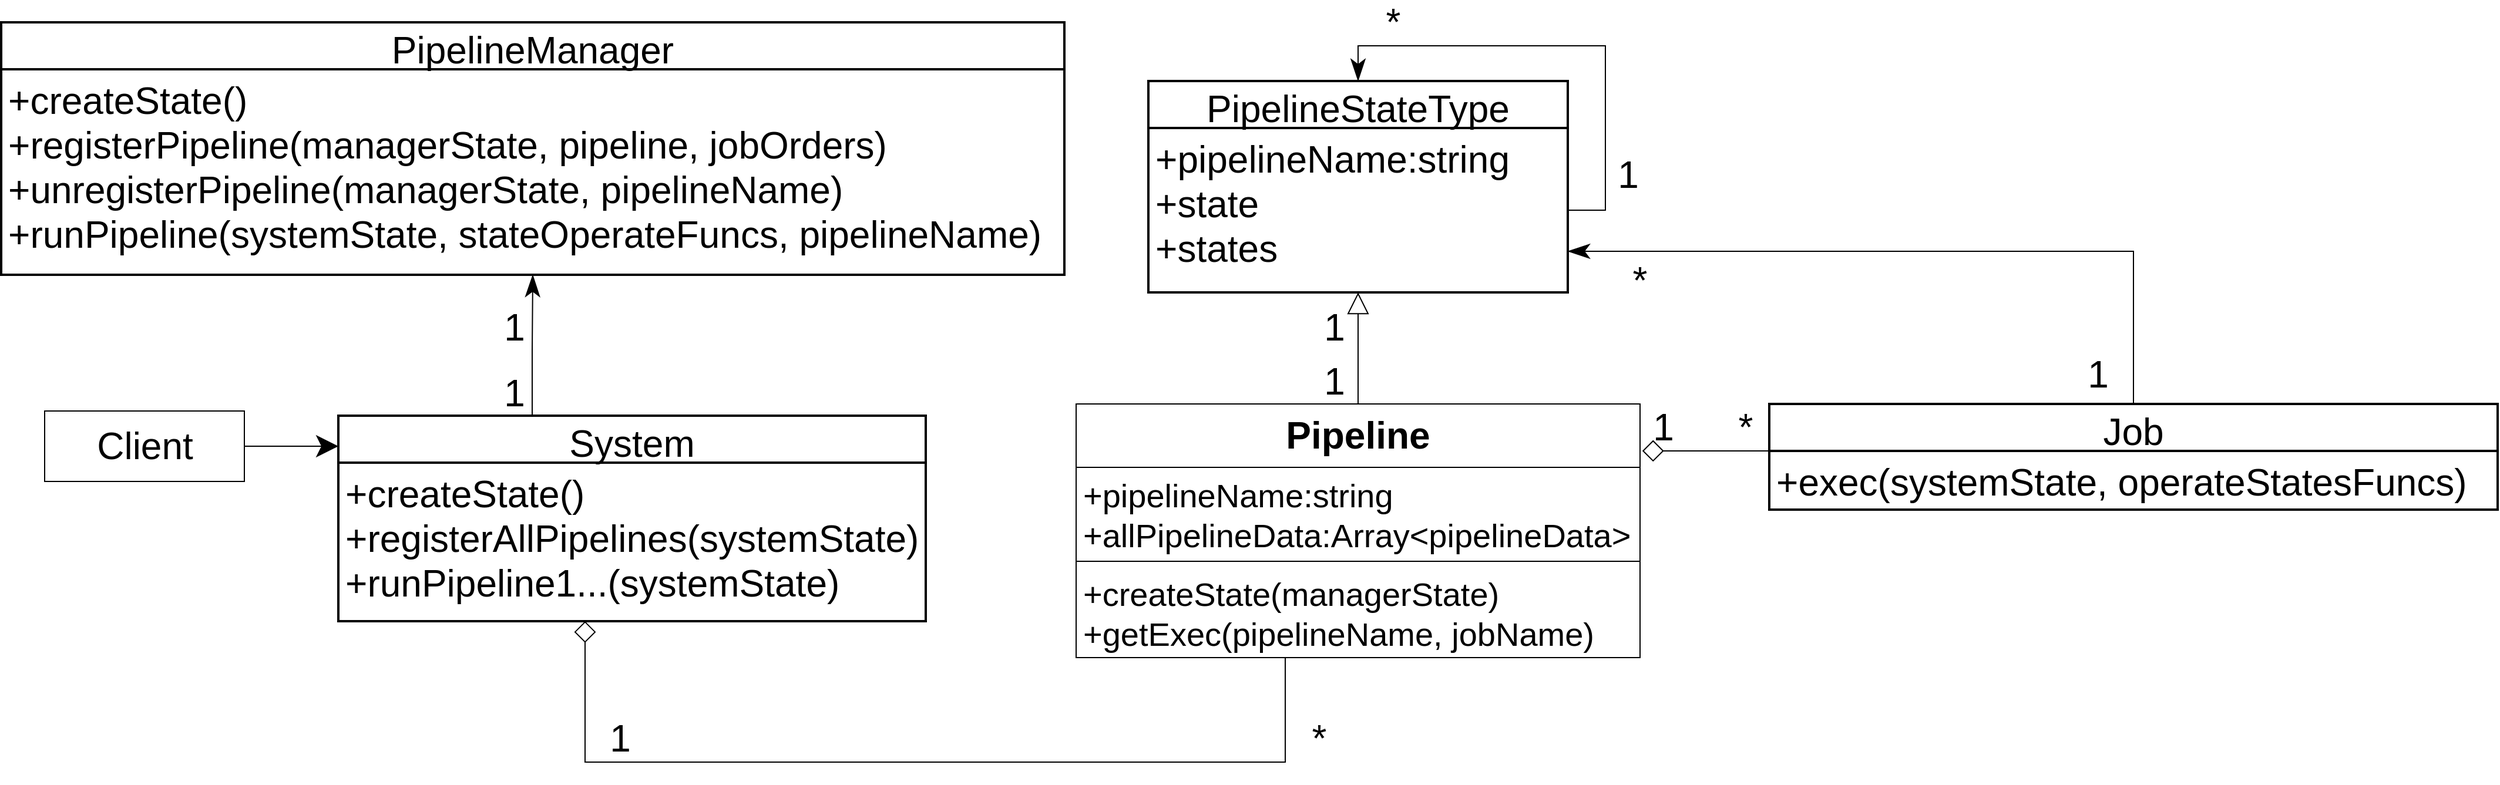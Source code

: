 <mxfile version="14.6.13" type="device"><diagram id="SdKAeuxboLakCr2Ia-L-" name="第 1 页"><mxGraphModel dx="3592" dy="3299" grid="1" gridSize="10" guides="1" tooltips="1" connect="1" arrows="1" fold="1" page="1" pageScale="1" pageWidth="827" pageHeight="1169" math="0" shadow="0"><root><mxCell id="0"/><mxCell id="1" parent="0"/><mxCell id="YkpAB-vfGUYQzHHeFM_L-6" style="edgeStyle=orthogonalEdgeStyle;rounded=0;orthogonalLoop=1;jettySize=auto;html=1;endArrow=none;endFill=0;startSize=16;endSize=16;startArrow=diamond;startFill=0;exitX=1.004;exitY=0.185;exitDx=0;exitDy=0;exitPerimeter=0;" parent="1" source="YkpAB-vfGUYQzHHeFM_L-51" edge="1"><mxGeometry relative="1" as="geometry"><mxPoint x="1138" y="195" as="sourcePoint"/><mxPoint x="1258" y="195" as="targetPoint"/></mxGeometry></mxCell><mxCell id="YkpAB-vfGUYQzHHeFM_L-75" style="edgeStyle=orthogonalEdgeStyle;rounded=0;orthogonalLoop=1;jettySize=auto;html=1;entryX=1;entryY=0.75;entryDx=0;entryDy=0;fontSize=28;endArrow=classicThin;endFill=1;startSize=16;endSize=16;exitX=0.5;exitY=0;exitDx=0;exitDy=0;" parent="1" source="YkpAB-vfGUYQzHHeFM_L-9" target="YkpAB-vfGUYQzHHeFM_L-72" edge="1"><mxGeometry relative="1" as="geometry"/></mxCell><mxCell id="YkpAB-vfGUYQzHHeFM_L-9" value="Job" style="swimlane;childLayout=stackLayout;horizontal=1;startSize=40;horizontalStack=0;rounded=0;fontSize=32;fontStyle=0;strokeWidth=2;resizeParent=0;resizeLast=1;shadow=0;dashed=0;align=center;" parent="1" vertex="1"><mxGeometry x="1258" y="155" width="620" height="90" as="geometry"/></mxCell><mxCell id="YkpAB-vfGUYQzHHeFM_L-10" value="+exec(systemState, operateStatesFuncs)" style="align=left;strokeColor=none;fillColor=none;spacingLeft=4;fontSize=32;verticalAlign=top;resizable=0;rotatable=0;part=1;" parent="YkpAB-vfGUYQzHHeFM_L-9" vertex="1"><mxGeometry y="40" width="620" height="50" as="geometry"/></mxCell><mxCell id="YkpAB-vfGUYQzHHeFM_L-14" value="PipelineManager" style="swimlane;childLayout=stackLayout;horizontal=1;startSize=40;horizontalStack=0;rounded=0;fontSize=32;fontStyle=0;strokeWidth=2;resizeParent=0;resizeLast=1;shadow=0;dashed=0;align=center;" parent="1" vertex="1"><mxGeometry x="-247" y="-170" width="905" height="215" as="geometry"/></mxCell><mxCell id="YkpAB-vfGUYQzHHeFM_L-15" value="+createState()&#10;+registerPipeline(managerState, pipeline, jobOrders)&#10;+unregisterPipeline(managerState, pipelineName)&#10;+runPipeline(systemState, stateOperateFuncs, pipelineName)" style="align=left;strokeColor=none;fillColor=none;spacingLeft=4;fontSize=32;verticalAlign=top;resizable=0;rotatable=0;part=1;" parent="YkpAB-vfGUYQzHHeFM_L-14" vertex="1"><mxGeometry y="40" width="905" height="175" as="geometry"/></mxCell><mxCell id="YkpAB-vfGUYQzHHeFM_L-20" value="&lt;font style=&quot;font-size: 32px&quot;&gt;1&lt;/font&gt;" style="text;html=1;strokeColor=none;fillColor=none;align=center;verticalAlign=middle;whiteSpace=wrap;rounded=0;" parent="1" vertex="1"><mxGeometry x="1148.0" y="165" width="40" height="20" as="geometry"/></mxCell><mxCell id="YkpAB-vfGUYQzHHeFM_L-21" value="&lt;font style=&quot;font-size: 32px&quot;&gt;*&lt;/font&gt;" style="text;html=1;strokeColor=none;fillColor=none;align=center;verticalAlign=middle;whiteSpace=wrap;rounded=0;" parent="1" vertex="1"><mxGeometry x="1218.0" y="165" width="40" height="20" as="geometry"/></mxCell><mxCell id="YkpAB-vfGUYQzHHeFM_L-73" style="edgeStyle=orthogonalEdgeStyle;rounded=0;orthogonalLoop=1;jettySize=auto;html=1;entryX=0.5;entryY=1;entryDx=0;entryDy=0;fontSize=28;endArrow=block;endFill=0;startSize=16;endSize=16;" parent="1" source="YkpAB-vfGUYQzHHeFM_L-51" target="YkpAB-vfGUYQzHHeFM_L-72" edge="1"><mxGeometry relative="1" as="geometry"/></mxCell><mxCell id="YkpAB-vfGUYQzHHeFM_L-51" value="Pipeline" style="swimlane;fontStyle=1;align=center;verticalAlign=top;childLayout=stackLayout;horizontal=1;startSize=54;horizontalStack=0;resizeParent=1;resizeParentMax=0;resizeLast=0;collapsible=1;marginBottom=0;fontSize=32;" parent="1" vertex="1"><mxGeometry x="668" y="155" width="480" height="216" as="geometry"/></mxCell><mxCell id="YkpAB-vfGUYQzHHeFM_L-52" value="+pipelineName:string&#10;+allPipelineData:Array&lt;pipelineData&gt;" style="text;strokeColor=none;fillColor=none;align=left;verticalAlign=top;spacingLeft=4;spacingRight=4;overflow=hidden;rotatable=0;points=[[0,0.5],[1,0.5]];portConstraint=eastwest;fontSize=28;" parent="YkpAB-vfGUYQzHHeFM_L-51" vertex="1"><mxGeometry y="54" width="480" height="76" as="geometry"/></mxCell><mxCell id="YkpAB-vfGUYQzHHeFM_L-53" value="" style="line;strokeWidth=1;fillColor=none;align=left;verticalAlign=middle;spacingTop=-1;spacingLeft=3;spacingRight=3;rotatable=0;labelPosition=right;points=[];portConstraint=eastwest;" parent="YkpAB-vfGUYQzHHeFM_L-51" vertex="1"><mxGeometry y="130" width="480" height="8" as="geometry"/></mxCell><mxCell id="YkpAB-vfGUYQzHHeFM_L-54" value="+createState(managerState)&#10;+getExec(pipelineName, jobName)" style="text;strokeColor=none;fillColor=none;align=left;verticalAlign=top;spacingLeft=4;spacingRight=4;overflow=hidden;rotatable=0;points=[[0,0.5],[1,0.5]];portConstraint=eastwest;fontSize=28;" parent="YkpAB-vfGUYQzHHeFM_L-51" vertex="1"><mxGeometry y="138" width="480" height="78" as="geometry"/></mxCell><mxCell id="YkpAB-vfGUYQzHHeFM_L-85" style="edgeStyle=orthogonalEdgeStyle;rounded=0;orthogonalLoop=1;jettySize=auto;html=1;entryX=0.5;entryY=1;entryDx=0;entryDy=0;fontSize=28;endArrow=classicThin;endFill=1;startSize=16;endSize=16;exitX=0.33;exitY=0.003;exitDx=0;exitDy=0;exitPerimeter=0;" parent="1" source="YkpAB-vfGUYQzHHeFM_L-61" target="YkpAB-vfGUYQzHHeFM_L-15" edge="1"><mxGeometry relative="1" as="geometry"><mxPoint x="220" y="150" as="sourcePoint"/><Array as="points"/></mxGeometry></mxCell><mxCell id="YkpAB-vfGUYQzHHeFM_L-61" value="System" style="swimlane;childLayout=stackLayout;horizontal=1;startSize=40;horizontalStack=0;rounded=0;fontSize=32;fontStyle=0;strokeWidth=2;resizeParent=0;resizeLast=1;shadow=0;dashed=0;align=center;" parent="1" vertex="1"><mxGeometry x="40" y="165" width="500" height="175" as="geometry"/></mxCell><mxCell id="YkpAB-vfGUYQzHHeFM_L-62" value="+createState()&#10;+registerAllPipelines(systemState)&#10;+runPipeline1...(systemState)" style="align=left;strokeColor=none;fillColor=none;spacingLeft=4;fontSize=32;verticalAlign=top;resizable=0;rotatable=0;part=1;" parent="YkpAB-vfGUYQzHHeFM_L-61" vertex="1"><mxGeometry y="40" width="500" height="135" as="geometry"/></mxCell><mxCell id="YkpAB-vfGUYQzHHeFM_L-64" style="edgeStyle=orthogonalEdgeStyle;rounded=0;orthogonalLoop=1;jettySize=auto;html=1;fontSize=28;endArrow=classic;endFill=1;startSize=16;endSize=16;" parent="1" source="YkpAB-vfGUYQzHHeFM_L-63" edge="1"><mxGeometry relative="1" as="geometry"><mxPoint x="40" y="191" as="targetPoint"/></mxGeometry></mxCell><mxCell id="YkpAB-vfGUYQzHHeFM_L-63" value="Client" style="html=1;fontSize=32;" parent="1" vertex="1"><mxGeometry x="-210" y="161.0" width="170" height="60" as="geometry"/></mxCell><mxCell id="YkpAB-vfGUYQzHHeFM_L-66" value="&lt;font style=&quot;font-size: 32px&quot;&gt;1&lt;/font&gt;" style="text;html=1;strokeColor=none;fillColor=none;align=center;verticalAlign=middle;whiteSpace=wrap;rounded=0;fontSize=28;" parent="1" vertex="1"><mxGeometry x="170.0" y="136" width="40" height="20" as="geometry"/></mxCell><mxCell id="YkpAB-vfGUYQzHHeFM_L-67" value="&lt;span style=&quot;font-size: 32px&quot;&gt;1&lt;/span&gt;" style="text;html=1;strokeColor=none;fillColor=none;align=center;verticalAlign=middle;whiteSpace=wrap;rounded=0;fontSize=28;" parent="1" vertex="1"><mxGeometry x="170.0" y="80" width="40" height="20" as="geometry"/></mxCell><mxCell id="YkpAB-vfGUYQzHHeFM_L-71" value="PipelineStateType" style="swimlane;childLayout=stackLayout;horizontal=1;startSize=40;horizontalStack=0;rounded=0;fontSize=32;fontStyle=0;strokeWidth=2;resizeParent=0;resizeLast=1;shadow=0;dashed=0;align=center;" parent="1" vertex="1"><mxGeometry x="729.5" y="-120" width="357" height="180" as="geometry"/></mxCell><mxCell id="YkpAB-vfGUYQzHHeFM_L-74" style="edgeStyle=orthogonalEdgeStyle;rounded=0;orthogonalLoop=1;jettySize=auto;html=1;entryX=0.5;entryY=0;entryDx=0;entryDy=0;fontSize=28;endArrow=classicThin;endFill=1;startSize=16;endSize=16;exitX=1;exitY=0.5;exitDx=0;exitDy=0;" parent="YkpAB-vfGUYQzHHeFM_L-71" source="YkpAB-vfGUYQzHHeFM_L-72" target="YkpAB-vfGUYQzHHeFM_L-71" edge="1"><mxGeometry relative="1" as="geometry"><Array as="points"><mxPoint x="389" y="110"/><mxPoint x="389" y="-30"/><mxPoint x="179" y="-30"/></Array></mxGeometry></mxCell><mxCell id="YkpAB-vfGUYQzHHeFM_L-72" value="+pipelineName:string&#10;+state&#10;+states" style="align=left;strokeColor=none;fillColor=none;spacingLeft=4;fontSize=32;verticalAlign=top;resizable=0;rotatable=0;part=1;" parent="YkpAB-vfGUYQzHHeFM_L-71" vertex="1"><mxGeometry y="40" width="357" height="140" as="geometry"/></mxCell><mxCell id="YkpAB-vfGUYQzHHeFM_L-76" style="edgeStyle=orthogonalEdgeStyle;rounded=0;orthogonalLoop=1;jettySize=auto;html=1;entryX=0.505;entryY=1;entryDx=0;entryDy=0;entryPerimeter=0;fontSize=28;endArrow=none;endFill=0;startSize=16;endSize=16;startArrow=diamond;startFill=0;" parent="1" target="YkpAB-vfGUYQzHHeFM_L-54" edge="1"><mxGeometry relative="1" as="geometry"><Array as="points"><mxPoint x="250" y="460"/><mxPoint x="846" y="460"/></Array><mxPoint x="250" y="340" as="sourcePoint"/></mxGeometry></mxCell><mxCell id="YkpAB-vfGUYQzHHeFM_L-77" value="&lt;font style=&quot;font-size: 32px&quot;&gt;*&lt;/font&gt;" style="text;html=1;strokeColor=none;fillColor=none;align=center;verticalAlign=middle;whiteSpace=wrap;rounded=0;fontSize=28;" parent="1" vertex="1"><mxGeometry x="855.0" y="430" width="40" height="20" as="geometry"/></mxCell><mxCell id="YkpAB-vfGUYQzHHeFM_L-78" value="&lt;font style=&quot;font-size: 32px&quot;&gt;1&lt;/font&gt;" style="text;html=1;strokeColor=none;fillColor=none;align=center;verticalAlign=middle;whiteSpace=wrap;rounded=0;fontSize=28;" parent="1" vertex="1"><mxGeometry x="260.0" y="430" width="40" height="20" as="geometry"/></mxCell><mxCell id="YkpAB-vfGUYQzHHeFM_L-79" value="&lt;font style=&quot;font-size: 32px&quot;&gt;1&lt;/font&gt;" style="text;html=1;strokeColor=none;fillColor=none;align=center;verticalAlign=middle;whiteSpace=wrap;rounded=0;fontSize=28;" parent="1" vertex="1"><mxGeometry x="1118.0" y="-50" width="40" height="20" as="geometry"/></mxCell><mxCell id="YkpAB-vfGUYQzHHeFM_L-80" value="&lt;font style=&quot;font-size: 32px&quot;&gt;*&lt;/font&gt;" style="text;html=1;strokeColor=none;fillColor=none;align=center;verticalAlign=middle;whiteSpace=wrap;rounded=0;fontSize=28;" parent="1" vertex="1"><mxGeometry x="918.0" y="-180" width="40" height="20" as="geometry"/></mxCell><mxCell id="YkpAB-vfGUYQzHHeFM_L-81" value="&lt;font style=&quot;font-size: 32px&quot;&gt;1&lt;/font&gt;" style="text;html=1;strokeColor=none;fillColor=none;align=center;verticalAlign=middle;whiteSpace=wrap;rounded=0;fontSize=28;" parent="1" vertex="1"><mxGeometry x="1518.0" y="120" width="40" height="20" as="geometry"/></mxCell><mxCell id="YkpAB-vfGUYQzHHeFM_L-82" value="&lt;font style=&quot;font-size: 32px&quot;&gt;*&lt;/font&gt;" style="text;html=1;strokeColor=none;fillColor=none;align=center;verticalAlign=middle;whiteSpace=wrap;rounded=0;fontSize=28;" parent="1" vertex="1"><mxGeometry x="1128.0" y="40" width="40" height="20" as="geometry"/></mxCell><mxCell id="YkpAB-vfGUYQzHHeFM_L-83" value="&lt;font style=&quot;font-size: 32px&quot;&gt;1&lt;/font&gt;" style="text;html=1;strokeColor=none;fillColor=none;align=center;verticalAlign=middle;whiteSpace=wrap;rounded=0;fontSize=28;" parent="1" vertex="1"><mxGeometry x="868.0" y="126" width="40" height="20" as="geometry"/></mxCell><mxCell id="YkpAB-vfGUYQzHHeFM_L-84" value="&lt;font style=&quot;font-size: 32px&quot;&gt;1&lt;/font&gt;" style="text;html=1;strokeColor=none;fillColor=none;align=center;verticalAlign=middle;whiteSpace=wrap;rounded=0;fontSize=28;" parent="1" vertex="1"><mxGeometry x="868.0" y="80" width="40" height="20" as="geometry"/></mxCell></root></mxGraphModel></diagram></mxfile>